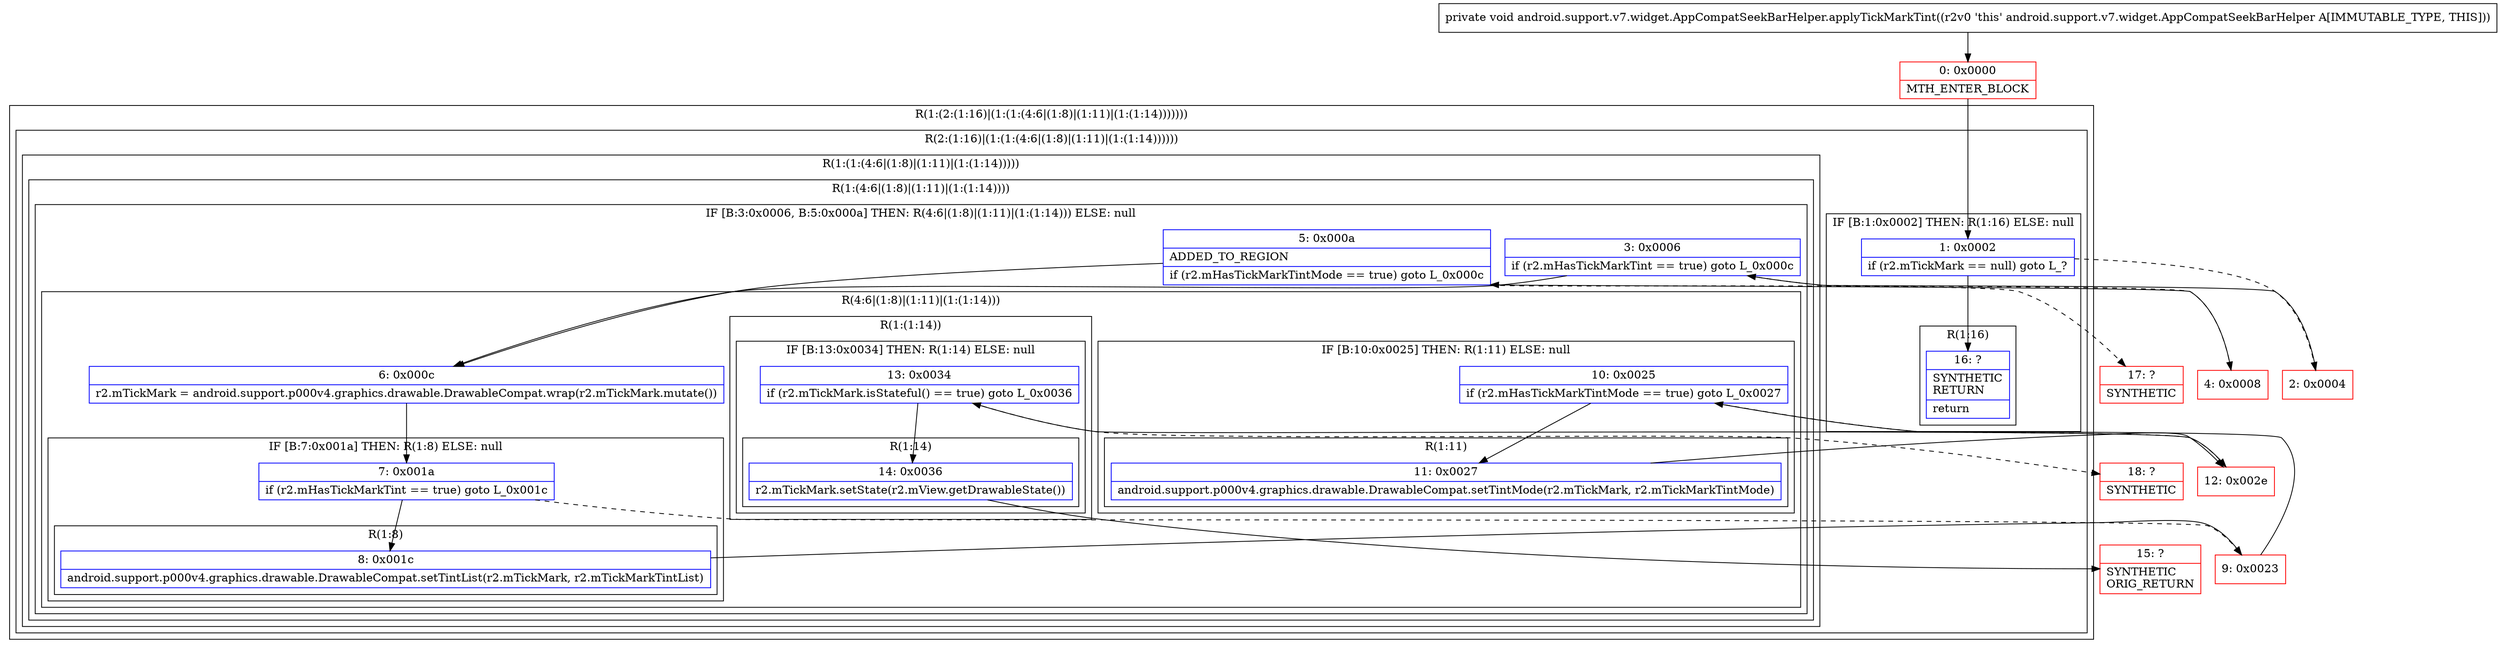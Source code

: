 digraph "CFG forandroid.support.v7.widget.AppCompatSeekBarHelper.applyTickMarkTint()V" {
subgraph cluster_Region_320119336 {
label = "R(1:(2:(1:16)|(1:(1:(4:6|(1:8)|(1:11)|(1:(1:14)))))))";
node [shape=record,color=blue];
subgraph cluster_Region_966155057 {
label = "R(2:(1:16)|(1:(1:(4:6|(1:8)|(1:11)|(1:(1:14))))))";
node [shape=record,color=blue];
subgraph cluster_IfRegion_950587917 {
label = "IF [B:1:0x0002] THEN: R(1:16) ELSE: null";
node [shape=record,color=blue];
Node_1 [shape=record,label="{1\:\ 0x0002|if (r2.mTickMark == null) goto L_?\l}"];
subgraph cluster_Region_296295845 {
label = "R(1:16)";
node [shape=record,color=blue];
Node_16 [shape=record,label="{16\:\ ?|SYNTHETIC\lRETURN\l|return\l}"];
}
}
subgraph cluster_Region_664463450 {
label = "R(1:(1:(4:6|(1:8)|(1:11)|(1:(1:14)))))";
node [shape=record,color=blue];
subgraph cluster_Region_752771147 {
label = "R(1:(4:6|(1:8)|(1:11)|(1:(1:14))))";
node [shape=record,color=blue];
subgraph cluster_IfRegion_1377367911 {
label = "IF [B:3:0x0006, B:5:0x000a] THEN: R(4:6|(1:8)|(1:11)|(1:(1:14))) ELSE: null";
node [shape=record,color=blue];
Node_3 [shape=record,label="{3\:\ 0x0006|if (r2.mHasTickMarkTint == true) goto L_0x000c\l}"];
Node_5 [shape=record,label="{5\:\ 0x000a|ADDED_TO_REGION\l|if (r2.mHasTickMarkTintMode == true) goto L_0x000c\l}"];
subgraph cluster_Region_193301684 {
label = "R(4:6|(1:8)|(1:11)|(1:(1:14)))";
node [shape=record,color=blue];
Node_6 [shape=record,label="{6\:\ 0x000c|r2.mTickMark = android.support.p000v4.graphics.drawable.DrawableCompat.wrap(r2.mTickMark.mutate())\l}"];
subgraph cluster_IfRegion_2066578854 {
label = "IF [B:7:0x001a] THEN: R(1:8) ELSE: null";
node [shape=record,color=blue];
Node_7 [shape=record,label="{7\:\ 0x001a|if (r2.mHasTickMarkTint == true) goto L_0x001c\l}"];
subgraph cluster_Region_615417520 {
label = "R(1:8)";
node [shape=record,color=blue];
Node_8 [shape=record,label="{8\:\ 0x001c|android.support.p000v4.graphics.drawable.DrawableCompat.setTintList(r2.mTickMark, r2.mTickMarkTintList)\l}"];
}
}
subgraph cluster_IfRegion_832110221 {
label = "IF [B:10:0x0025] THEN: R(1:11) ELSE: null";
node [shape=record,color=blue];
Node_10 [shape=record,label="{10\:\ 0x0025|if (r2.mHasTickMarkTintMode == true) goto L_0x0027\l}"];
subgraph cluster_Region_383726630 {
label = "R(1:11)";
node [shape=record,color=blue];
Node_11 [shape=record,label="{11\:\ 0x0027|android.support.p000v4.graphics.drawable.DrawableCompat.setTintMode(r2.mTickMark, r2.mTickMarkTintMode)\l}"];
}
}
subgraph cluster_Region_110078742 {
label = "R(1:(1:14))";
node [shape=record,color=blue];
subgraph cluster_IfRegion_1455699569 {
label = "IF [B:13:0x0034] THEN: R(1:14) ELSE: null";
node [shape=record,color=blue];
Node_13 [shape=record,label="{13\:\ 0x0034|if (r2.mTickMark.isStateful() == true) goto L_0x0036\l}"];
subgraph cluster_Region_543086258 {
label = "R(1:14)";
node [shape=record,color=blue];
Node_14 [shape=record,label="{14\:\ 0x0036|r2.mTickMark.setState(r2.mView.getDrawableState())\l}"];
}
}
}
}
}
}
}
}
}
Node_0 [shape=record,color=red,label="{0\:\ 0x0000|MTH_ENTER_BLOCK\l}"];
Node_2 [shape=record,color=red,label="{2\:\ 0x0004}"];
Node_4 [shape=record,color=red,label="{4\:\ 0x0008}"];
Node_9 [shape=record,color=red,label="{9\:\ 0x0023}"];
Node_12 [shape=record,color=red,label="{12\:\ 0x002e}"];
Node_15 [shape=record,color=red,label="{15\:\ ?|SYNTHETIC\lORIG_RETURN\l}"];
Node_17 [shape=record,color=red,label="{17\:\ ?|SYNTHETIC\l}"];
Node_18 [shape=record,color=red,label="{18\:\ ?|SYNTHETIC\l}"];
MethodNode[shape=record,label="{private void android.support.v7.widget.AppCompatSeekBarHelper.applyTickMarkTint((r2v0 'this' android.support.v7.widget.AppCompatSeekBarHelper A[IMMUTABLE_TYPE, THIS])) }"];
MethodNode -> Node_0;
Node_1 -> Node_2[style=dashed];
Node_1 -> Node_16;
Node_3 -> Node_4[style=dashed];
Node_3 -> Node_6;
Node_5 -> Node_6;
Node_5 -> Node_17[style=dashed];
Node_6 -> Node_7;
Node_7 -> Node_8;
Node_7 -> Node_9[style=dashed];
Node_8 -> Node_9;
Node_10 -> Node_11;
Node_10 -> Node_12[style=dashed];
Node_11 -> Node_12;
Node_13 -> Node_14;
Node_13 -> Node_18[style=dashed];
Node_14 -> Node_15;
Node_0 -> Node_1;
Node_2 -> Node_3;
Node_4 -> Node_5;
Node_9 -> Node_10;
Node_12 -> Node_13;
}

